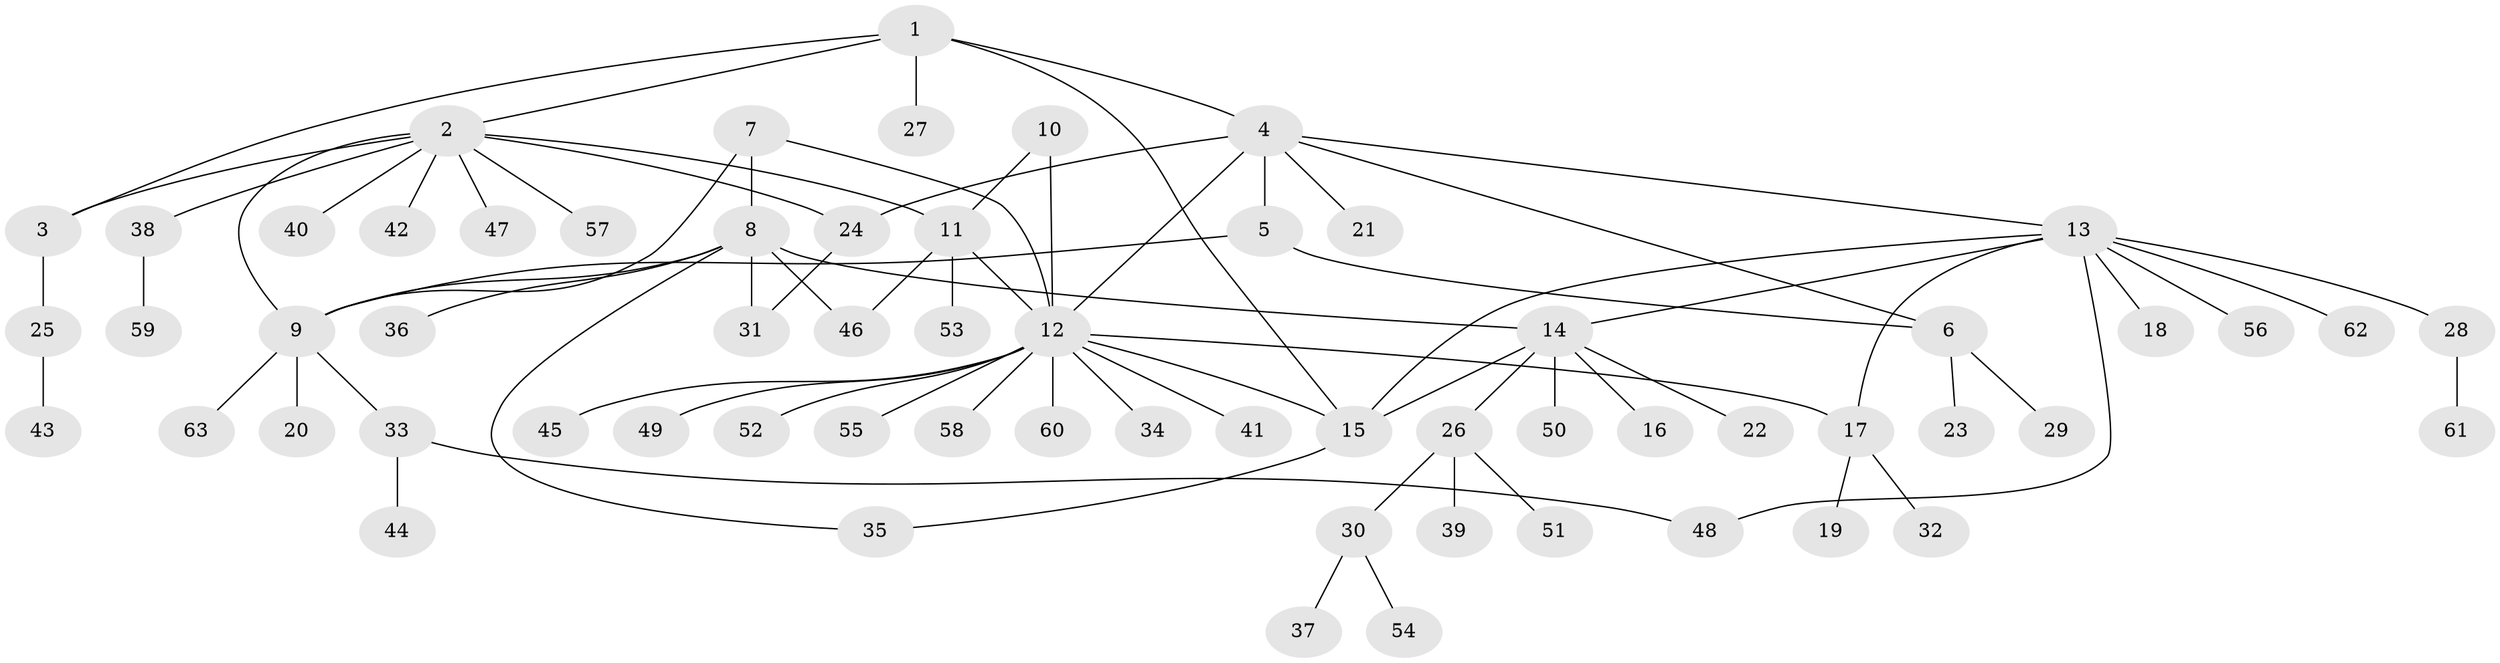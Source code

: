 // Generated by graph-tools (version 1.1) at 2025/26/03/09/25 03:26:44]
// undirected, 63 vertices, 79 edges
graph export_dot {
graph [start="1"]
  node [color=gray90,style=filled];
  1;
  2;
  3;
  4;
  5;
  6;
  7;
  8;
  9;
  10;
  11;
  12;
  13;
  14;
  15;
  16;
  17;
  18;
  19;
  20;
  21;
  22;
  23;
  24;
  25;
  26;
  27;
  28;
  29;
  30;
  31;
  32;
  33;
  34;
  35;
  36;
  37;
  38;
  39;
  40;
  41;
  42;
  43;
  44;
  45;
  46;
  47;
  48;
  49;
  50;
  51;
  52;
  53;
  54;
  55;
  56;
  57;
  58;
  59;
  60;
  61;
  62;
  63;
  1 -- 2;
  1 -- 3;
  1 -- 4;
  1 -- 15;
  1 -- 27;
  2 -- 3;
  2 -- 9;
  2 -- 11;
  2 -- 24;
  2 -- 38;
  2 -- 40;
  2 -- 42;
  2 -- 47;
  2 -- 57;
  3 -- 25;
  4 -- 5;
  4 -- 6;
  4 -- 12;
  4 -- 13;
  4 -- 21;
  4 -- 24;
  5 -- 6;
  5 -- 9;
  6 -- 23;
  6 -- 29;
  7 -- 8;
  7 -- 9;
  7 -- 12;
  8 -- 9;
  8 -- 14;
  8 -- 31;
  8 -- 35;
  8 -- 36;
  8 -- 46;
  9 -- 20;
  9 -- 33;
  9 -- 63;
  10 -- 11;
  10 -- 12;
  11 -- 12;
  11 -- 46;
  11 -- 53;
  12 -- 15;
  12 -- 17;
  12 -- 34;
  12 -- 41;
  12 -- 45;
  12 -- 49;
  12 -- 52;
  12 -- 55;
  12 -- 58;
  12 -- 60;
  13 -- 14;
  13 -- 15;
  13 -- 17;
  13 -- 18;
  13 -- 28;
  13 -- 48;
  13 -- 56;
  13 -- 62;
  14 -- 15;
  14 -- 16;
  14 -- 22;
  14 -- 26;
  14 -- 50;
  15 -- 35;
  17 -- 19;
  17 -- 32;
  24 -- 31;
  25 -- 43;
  26 -- 30;
  26 -- 39;
  26 -- 51;
  28 -- 61;
  30 -- 37;
  30 -- 54;
  33 -- 44;
  33 -- 48;
  38 -- 59;
}
